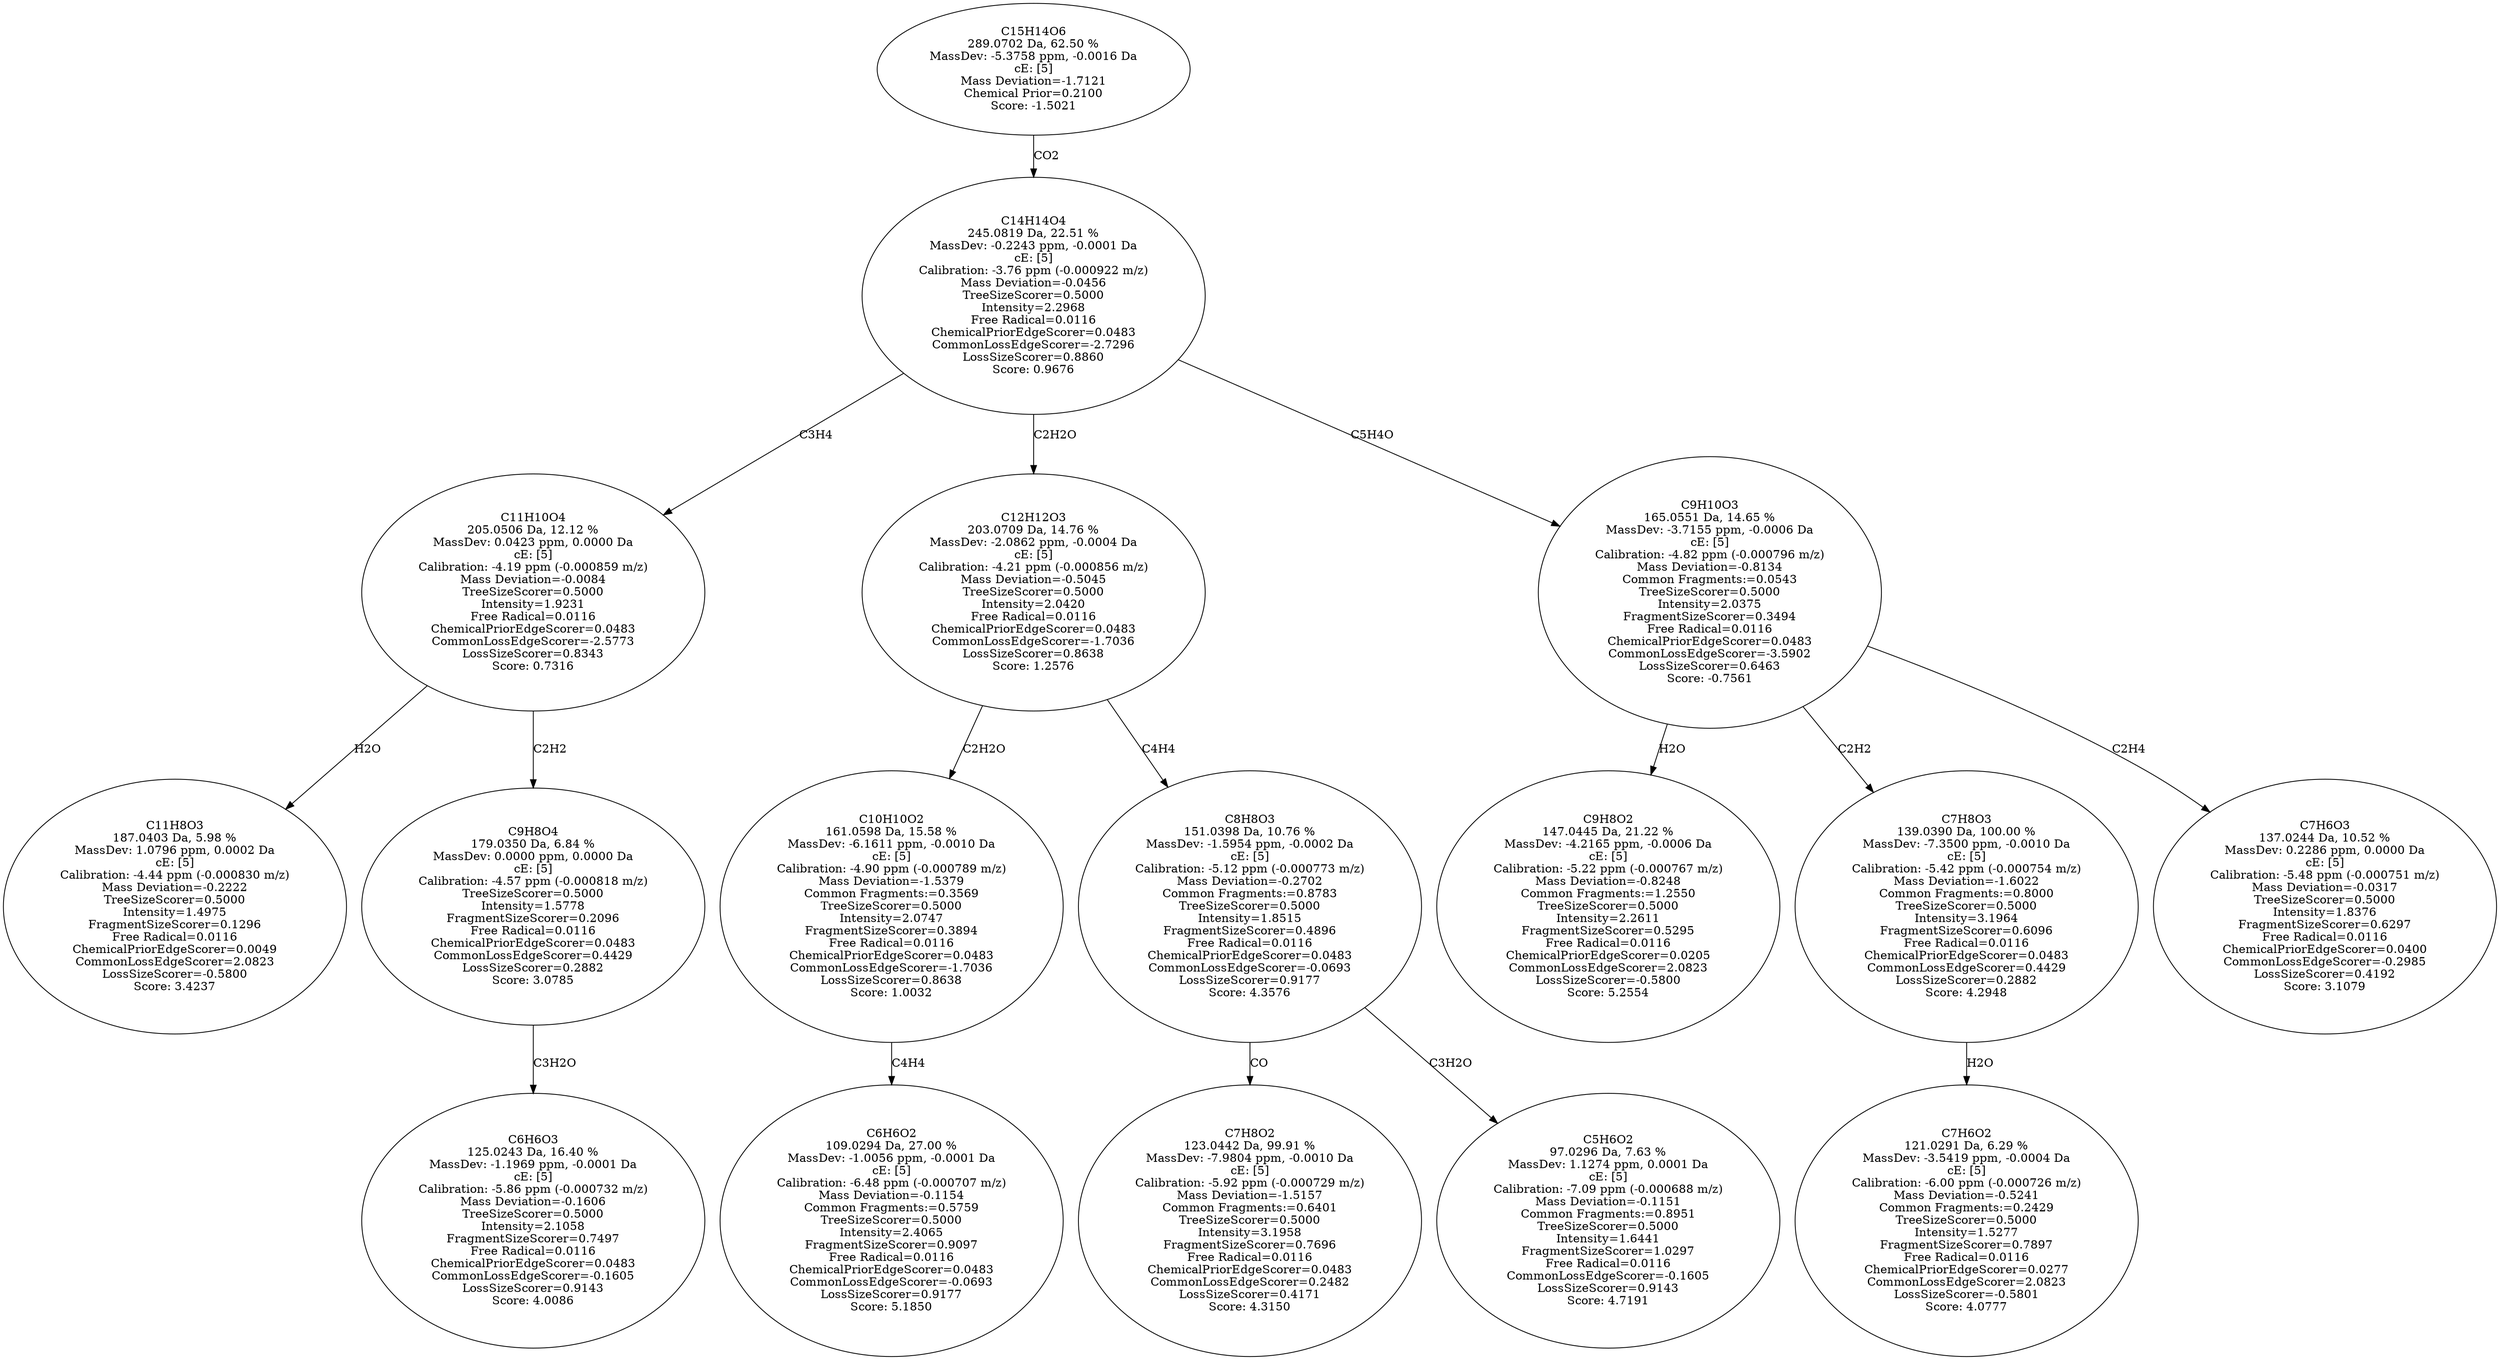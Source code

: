 strict digraph {
v1 [label="C11H8O3\n187.0403 Da, 5.98 %\nMassDev: 1.0796 ppm, 0.0002 Da\ncE: [5]\nCalibration: -4.44 ppm (-0.000830 m/z)\nMass Deviation=-0.2222\nTreeSizeScorer=0.5000\nIntensity=1.4975\nFragmentSizeScorer=0.1296\nFree Radical=0.0116\nChemicalPriorEdgeScorer=0.0049\nCommonLossEdgeScorer=2.0823\nLossSizeScorer=-0.5800\nScore: 3.4237"];
v2 [label="C6H6O3\n125.0243 Da, 16.40 %\nMassDev: -1.1969 ppm, -0.0001 Da\ncE: [5]\nCalibration: -5.86 ppm (-0.000732 m/z)\nMass Deviation=-0.1606\nTreeSizeScorer=0.5000\nIntensity=2.1058\nFragmentSizeScorer=0.7497\nFree Radical=0.0116\nChemicalPriorEdgeScorer=0.0483\nCommonLossEdgeScorer=-0.1605\nLossSizeScorer=0.9143\nScore: 4.0086"];
v3 [label="C9H8O4\n179.0350 Da, 6.84 %\nMassDev: 0.0000 ppm, 0.0000 Da\ncE: [5]\nCalibration: -4.57 ppm (-0.000818 m/z)\nTreeSizeScorer=0.5000\nIntensity=1.5778\nFragmentSizeScorer=0.2096\nFree Radical=0.0116\nChemicalPriorEdgeScorer=0.0483\nCommonLossEdgeScorer=0.4429\nLossSizeScorer=0.2882\nScore: 3.0785"];
v4 [label="C11H10O4\n205.0506 Da, 12.12 %\nMassDev: 0.0423 ppm, 0.0000 Da\ncE: [5]\nCalibration: -4.19 ppm (-0.000859 m/z)\nMass Deviation=-0.0084\nTreeSizeScorer=0.5000\nIntensity=1.9231\nFree Radical=0.0116\nChemicalPriorEdgeScorer=0.0483\nCommonLossEdgeScorer=-2.5773\nLossSizeScorer=0.8343\nScore: 0.7316"];
v5 [label="C6H6O2\n109.0294 Da, 27.00 %\nMassDev: -1.0056 ppm, -0.0001 Da\ncE: [5]\nCalibration: -6.48 ppm (-0.000707 m/z)\nMass Deviation=-0.1154\nCommon Fragments:=0.5759\nTreeSizeScorer=0.5000\nIntensity=2.4065\nFragmentSizeScorer=0.9097\nFree Radical=0.0116\nChemicalPriorEdgeScorer=0.0483\nCommonLossEdgeScorer=-0.0693\nLossSizeScorer=0.9177\nScore: 5.1850"];
v6 [label="C10H10O2\n161.0598 Da, 15.58 %\nMassDev: -6.1611 ppm, -0.0010 Da\ncE: [5]\nCalibration: -4.90 ppm (-0.000789 m/z)\nMass Deviation=-1.5379\nCommon Fragments:=0.3569\nTreeSizeScorer=0.5000\nIntensity=2.0747\nFragmentSizeScorer=0.3894\nFree Radical=0.0116\nChemicalPriorEdgeScorer=0.0483\nCommonLossEdgeScorer=-1.7036\nLossSizeScorer=0.8638\nScore: 1.0032"];
v7 [label="C7H8O2\n123.0442 Da, 99.91 %\nMassDev: -7.9804 ppm, -0.0010 Da\ncE: [5]\nCalibration: -5.92 ppm (-0.000729 m/z)\nMass Deviation=-1.5157\nCommon Fragments:=0.6401\nTreeSizeScorer=0.5000\nIntensity=3.1958\nFragmentSizeScorer=0.7696\nFree Radical=0.0116\nChemicalPriorEdgeScorer=0.0483\nCommonLossEdgeScorer=0.2482\nLossSizeScorer=0.4171\nScore: 4.3150"];
v8 [label="C5H6O2\n97.0296 Da, 7.63 %\nMassDev: 1.1274 ppm, 0.0001 Da\ncE: [5]\nCalibration: -7.09 ppm (-0.000688 m/z)\nMass Deviation=-0.1151\nCommon Fragments:=0.8951\nTreeSizeScorer=0.5000\nIntensity=1.6441\nFragmentSizeScorer=1.0297\nFree Radical=0.0116\nCommonLossEdgeScorer=-0.1605\nLossSizeScorer=0.9143\nScore: 4.7191"];
v9 [label="C8H8O3\n151.0398 Da, 10.76 %\nMassDev: -1.5954 ppm, -0.0002 Da\ncE: [5]\nCalibration: -5.12 ppm (-0.000773 m/z)\nMass Deviation=-0.2702\nCommon Fragments:=0.8783\nTreeSizeScorer=0.5000\nIntensity=1.8515\nFragmentSizeScorer=0.4896\nFree Radical=0.0116\nChemicalPriorEdgeScorer=0.0483\nCommonLossEdgeScorer=-0.0693\nLossSizeScorer=0.9177\nScore: 4.3576"];
v10 [label="C12H12O3\n203.0709 Da, 14.76 %\nMassDev: -2.0862 ppm, -0.0004 Da\ncE: [5]\nCalibration: -4.21 ppm (-0.000856 m/z)\nMass Deviation=-0.5045\nTreeSizeScorer=0.5000\nIntensity=2.0420\nFree Radical=0.0116\nChemicalPriorEdgeScorer=0.0483\nCommonLossEdgeScorer=-1.7036\nLossSizeScorer=0.8638\nScore: 1.2576"];
v11 [label="C9H8O2\n147.0445 Da, 21.22 %\nMassDev: -4.2165 ppm, -0.0006 Da\ncE: [5]\nCalibration: -5.22 ppm (-0.000767 m/z)\nMass Deviation=-0.8248\nCommon Fragments:=1.2550\nTreeSizeScorer=0.5000\nIntensity=2.2611\nFragmentSizeScorer=0.5295\nFree Radical=0.0116\nChemicalPriorEdgeScorer=0.0205\nCommonLossEdgeScorer=2.0823\nLossSizeScorer=-0.5800\nScore: 5.2554"];
v12 [label="C7H6O2\n121.0291 Da, 6.29 %\nMassDev: -3.5419 ppm, -0.0004 Da\ncE: [5]\nCalibration: -6.00 ppm (-0.000726 m/z)\nMass Deviation=-0.5241\nCommon Fragments:=0.2429\nTreeSizeScorer=0.5000\nIntensity=1.5277\nFragmentSizeScorer=0.7897\nFree Radical=0.0116\nChemicalPriorEdgeScorer=0.0277\nCommonLossEdgeScorer=2.0823\nLossSizeScorer=-0.5801\nScore: 4.0777"];
v13 [label="C7H8O3\n139.0390 Da, 100.00 %\nMassDev: -7.3500 ppm, -0.0010 Da\ncE: [5]\nCalibration: -5.42 ppm (-0.000754 m/z)\nMass Deviation=-1.6022\nCommon Fragments:=0.8000\nTreeSizeScorer=0.5000\nIntensity=3.1964\nFragmentSizeScorer=0.6096\nFree Radical=0.0116\nChemicalPriorEdgeScorer=0.0483\nCommonLossEdgeScorer=0.4429\nLossSizeScorer=0.2882\nScore: 4.2948"];
v14 [label="C7H6O3\n137.0244 Da, 10.52 %\nMassDev: 0.2286 ppm, 0.0000 Da\ncE: [5]\nCalibration: -5.48 ppm (-0.000751 m/z)\nMass Deviation=-0.0317\nTreeSizeScorer=0.5000\nIntensity=1.8376\nFragmentSizeScorer=0.6297\nFree Radical=0.0116\nChemicalPriorEdgeScorer=0.0400\nCommonLossEdgeScorer=-0.2985\nLossSizeScorer=0.4192\nScore: 3.1079"];
v15 [label="C9H10O3\n165.0551 Da, 14.65 %\nMassDev: -3.7155 ppm, -0.0006 Da\ncE: [5]\nCalibration: -4.82 ppm (-0.000796 m/z)\nMass Deviation=-0.8134\nCommon Fragments:=0.0543\nTreeSizeScorer=0.5000\nIntensity=2.0375\nFragmentSizeScorer=0.3494\nFree Radical=0.0116\nChemicalPriorEdgeScorer=0.0483\nCommonLossEdgeScorer=-3.5902\nLossSizeScorer=0.6463\nScore: -0.7561"];
v16 [label="C14H14O4\n245.0819 Da, 22.51 %\nMassDev: -0.2243 ppm, -0.0001 Da\ncE: [5]\nCalibration: -3.76 ppm (-0.000922 m/z)\nMass Deviation=-0.0456\nTreeSizeScorer=0.5000\nIntensity=2.2968\nFree Radical=0.0116\nChemicalPriorEdgeScorer=0.0483\nCommonLossEdgeScorer=-2.7296\nLossSizeScorer=0.8860\nScore: 0.9676"];
v17 [label="C15H14O6\n289.0702 Da, 62.50 %\nMassDev: -5.3758 ppm, -0.0016 Da\ncE: [5]\nMass Deviation=-1.7121\nChemical Prior=0.2100\nScore: -1.5021"];
v4 -> v1 [label="H2O"];
v3 -> v2 [label="C3H2O"];
v4 -> v3 [label="C2H2"];
v16 -> v4 [label="C3H4"];
v6 -> v5 [label="C4H4"];
v10 -> v6 [label="C2H2O"];
v9 -> v7 [label="CO"];
v9 -> v8 [label="C3H2O"];
v10 -> v9 [label="C4H4"];
v16 -> v10 [label="C2H2O"];
v15 -> v11 [label="H2O"];
v13 -> v12 [label="H2O"];
v15 -> v13 [label="C2H2"];
v15 -> v14 [label="C2H4"];
v16 -> v15 [label="C5H4O"];
v17 -> v16 [label="CO2"];
}
